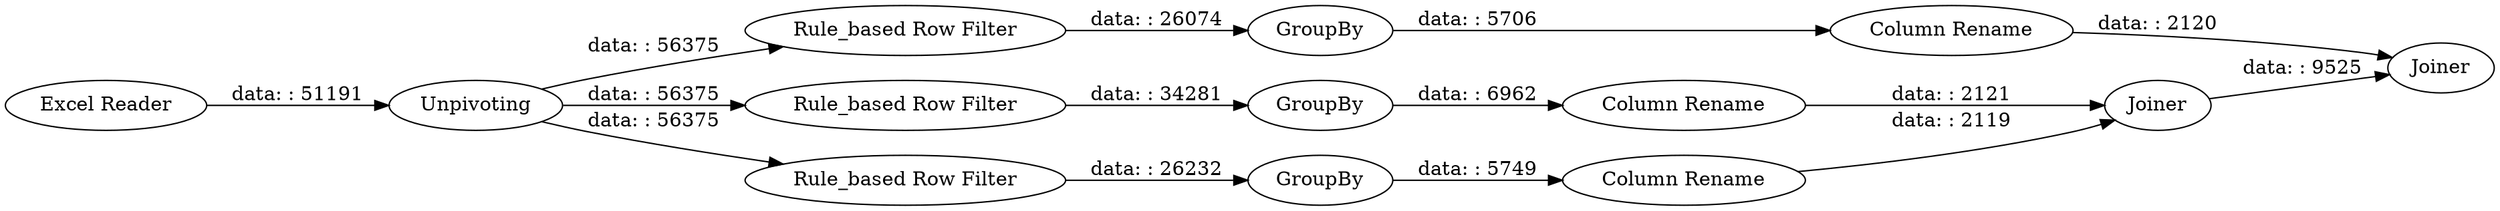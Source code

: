 digraph {
	"4747670632253340826_4" [label=GroupBy]
	"4747670632253340826_1" [label="Excel Reader"]
	"4747670632253340826_11" [label="Rule_based Row Filter"]
	"4747670632253340826_6" [label="Column Rename"]
	"4747670632253340826_14" [label=Joiner]
	"4747670632253340826_12" [label=Joiner]
	"4747670632253340826_7" [label=GroupBy]
	"4747670632253340826_10" [label=GroupBy]
	"4747670632253340826_2" [label=Unpivoting]
	"4747670632253340826_5" [label="Column Rename"]
	"4747670632253340826_8" [label="Rule_based Row Filter"]
	"4747670632253340826_9" [label="Column Rename"]
	"4747670632253340826_3" [label="Rule_based Row Filter"]
	"4747670632253340826_11" -> "4747670632253340826_10" [label="data: : 26074"]
	"4747670632253340826_3" -> "4747670632253340826_4" [label="data: : 26232"]
	"4747670632253340826_9" -> "4747670632253340826_14" [label="data: : 2120"]
	"4747670632253340826_2" -> "4747670632253340826_11" [label="data: : 56375"]
	"4747670632253340826_1" -> "4747670632253340826_2" [label="data: : 51191"]
	"4747670632253340826_7" -> "4747670632253340826_6" [label="data: : 6962"]
	"4747670632253340826_12" -> "4747670632253340826_14" [label="data: : 9525"]
	"4747670632253340826_10" -> "4747670632253340826_9" [label="data: : 5706"]
	"4747670632253340826_5" -> "4747670632253340826_12" [label="data: : 2119"]
	"4747670632253340826_4" -> "4747670632253340826_5" [label="data: : 5749"]
	"4747670632253340826_2" -> "4747670632253340826_3" [label="data: : 56375"]
	"4747670632253340826_6" -> "4747670632253340826_12" [label="data: : 2121"]
	"4747670632253340826_8" -> "4747670632253340826_7" [label="data: : 34281"]
	"4747670632253340826_2" -> "4747670632253340826_8" [label="data: : 56375"]
	rankdir=LR
}
